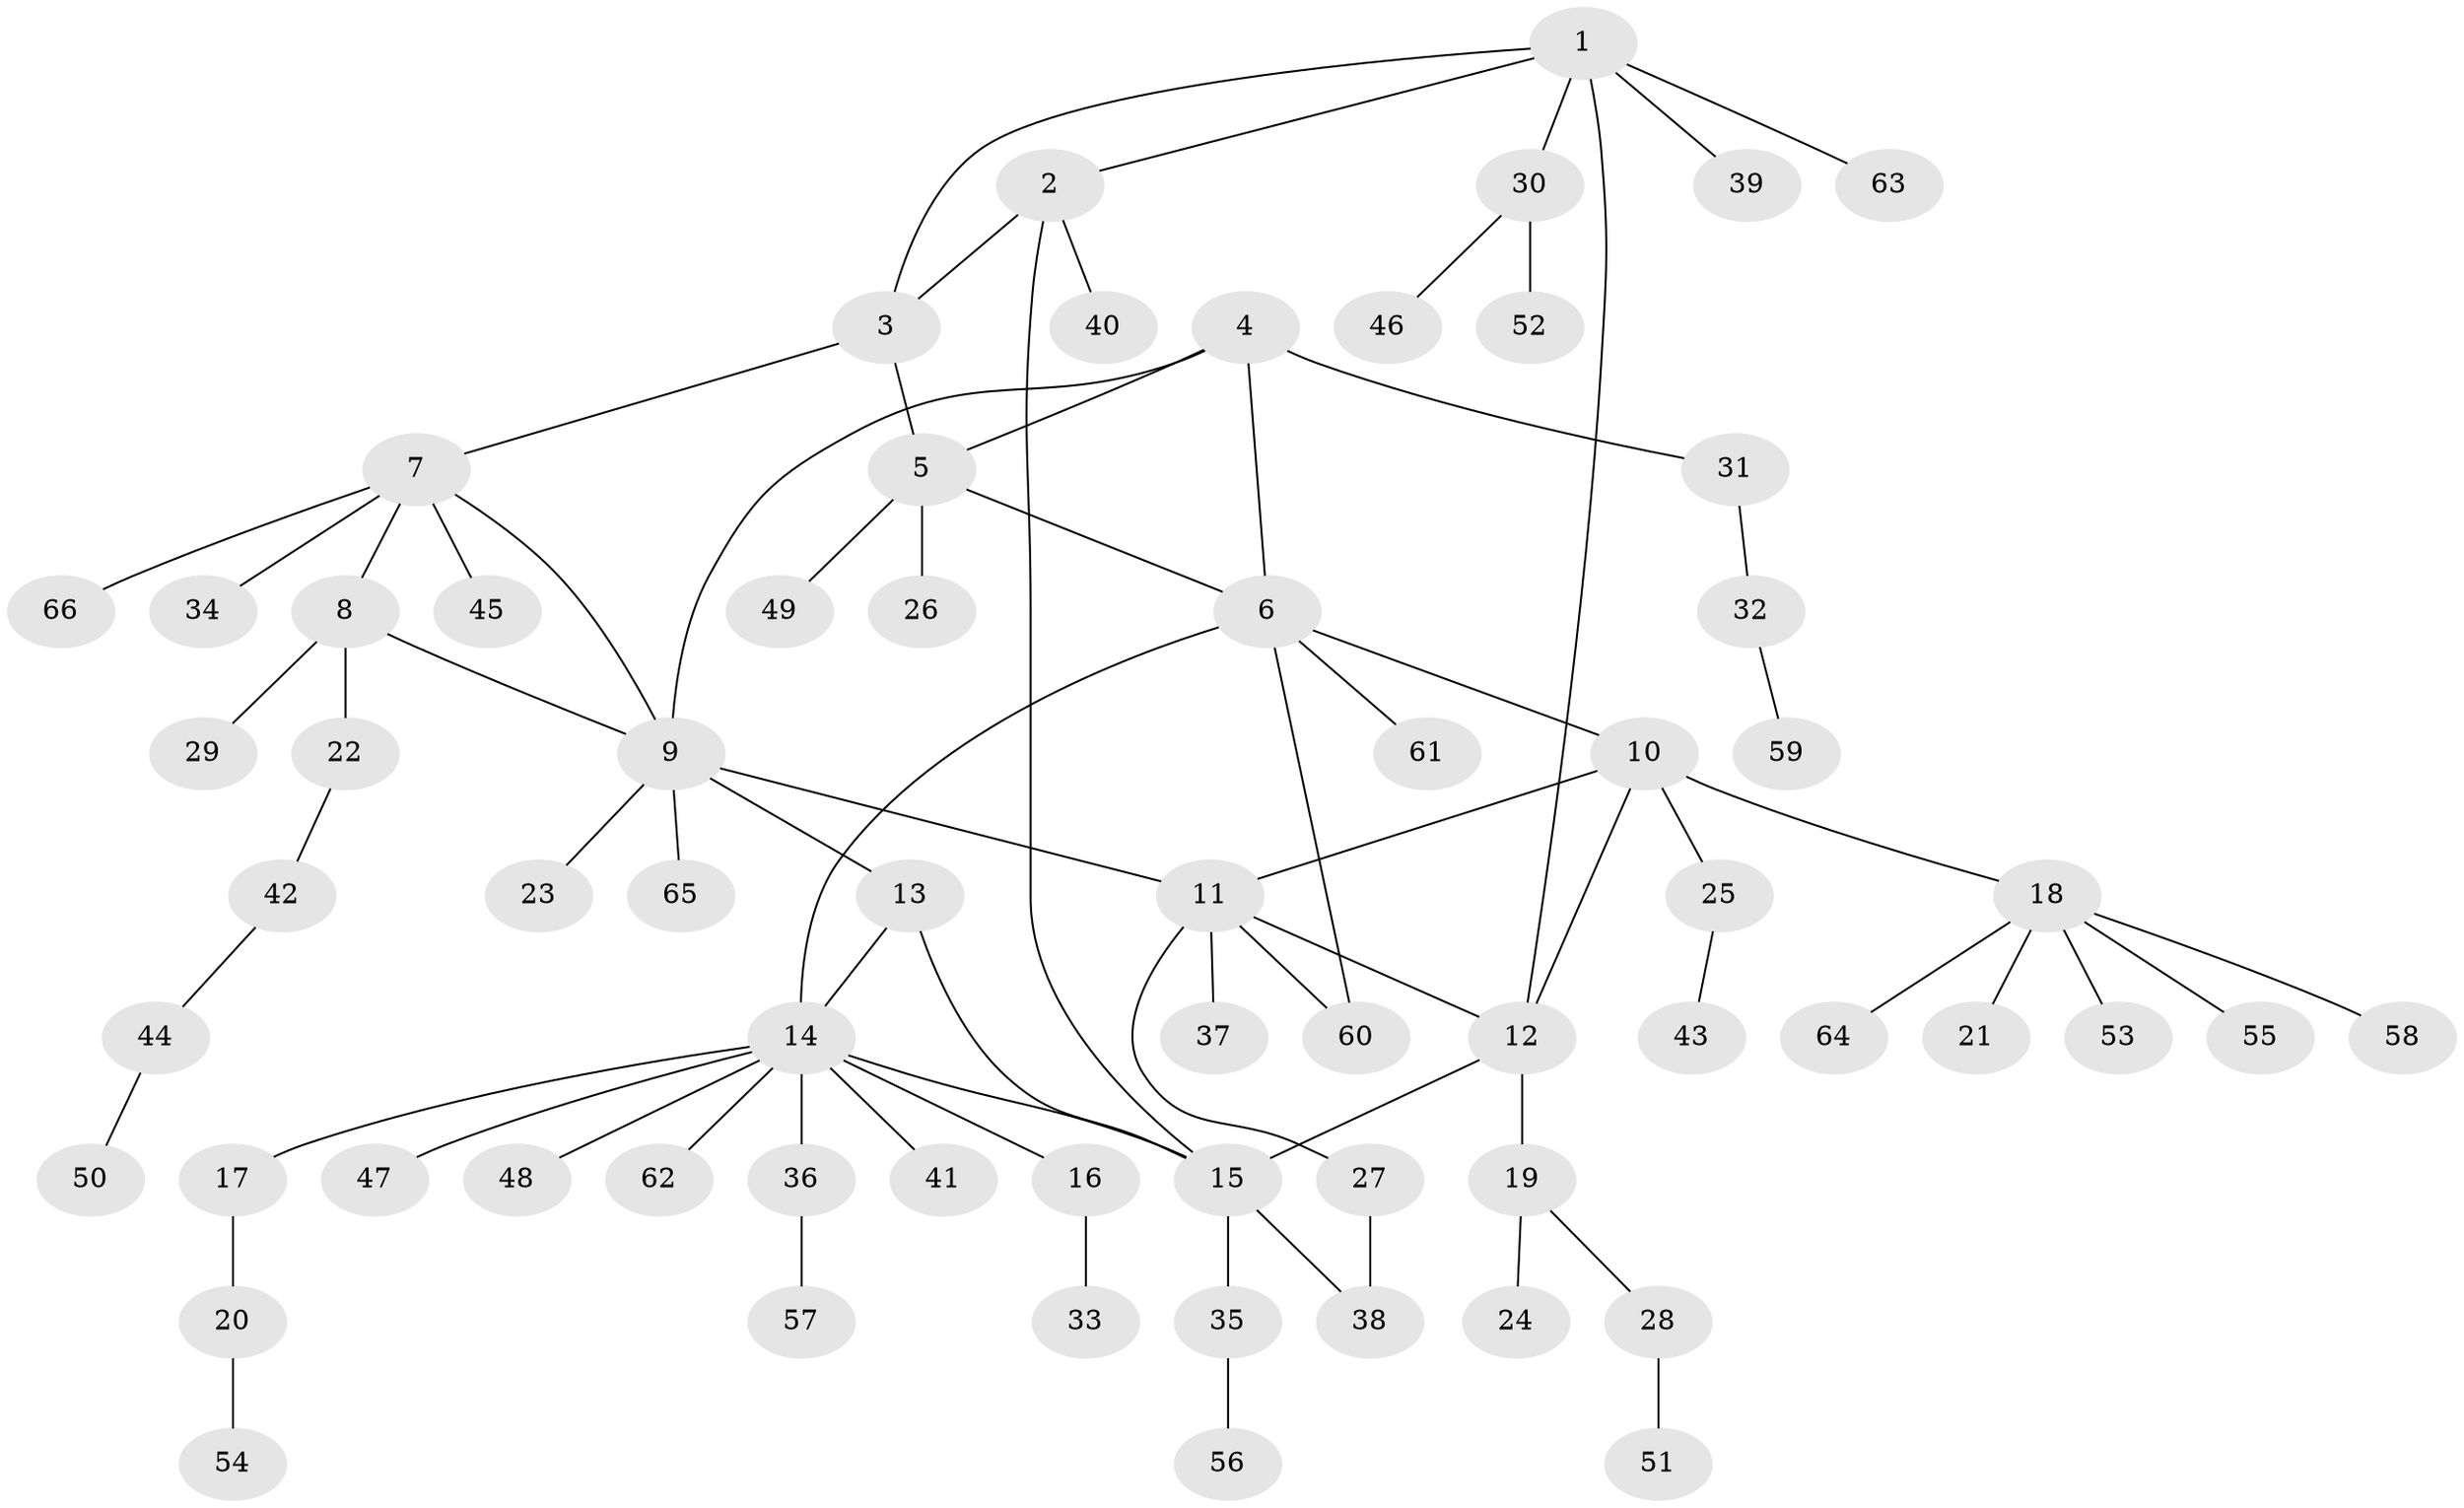 // Generated by graph-tools (version 1.1) at 2025/02/03/09/25 03:02:39]
// undirected, 66 vertices, 78 edges
graph export_dot {
graph [start="1"]
  node [color=gray90,style=filled];
  1;
  2;
  3;
  4;
  5;
  6;
  7;
  8;
  9;
  10;
  11;
  12;
  13;
  14;
  15;
  16;
  17;
  18;
  19;
  20;
  21;
  22;
  23;
  24;
  25;
  26;
  27;
  28;
  29;
  30;
  31;
  32;
  33;
  34;
  35;
  36;
  37;
  38;
  39;
  40;
  41;
  42;
  43;
  44;
  45;
  46;
  47;
  48;
  49;
  50;
  51;
  52;
  53;
  54;
  55;
  56;
  57;
  58;
  59;
  60;
  61;
  62;
  63;
  64;
  65;
  66;
  1 -- 2;
  1 -- 3;
  1 -- 12;
  1 -- 30;
  1 -- 39;
  1 -- 63;
  2 -- 3;
  2 -- 15;
  2 -- 40;
  3 -- 5;
  3 -- 7;
  4 -- 5;
  4 -- 6;
  4 -- 9;
  4 -- 31;
  5 -- 6;
  5 -- 26;
  5 -- 49;
  6 -- 10;
  6 -- 14;
  6 -- 60;
  6 -- 61;
  7 -- 8;
  7 -- 9;
  7 -- 34;
  7 -- 45;
  7 -- 66;
  8 -- 9;
  8 -- 22;
  8 -- 29;
  9 -- 11;
  9 -- 13;
  9 -- 23;
  9 -- 65;
  10 -- 11;
  10 -- 12;
  10 -- 18;
  10 -- 25;
  11 -- 12;
  11 -- 27;
  11 -- 37;
  11 -- 60;
  12 -- 15;
  12 -- 19;
  13 -- 14;
  13 -- 15;
  14 -- 15;
  14 -- 16;
  14 -- 17;
  14 -- 36;
  14 -- 41;
  14 -- 47;
  14 -- 48;
  14 -- 62;
  15 -- 35;
  15 -- 38;
  16 -- 33;
  17 -- 20;
  18 -- 21;
  18 -- 53;
  18 -- 55;
  18 -- 58;
  18 -- 64;
  19 -- 24;
  19 -- 28;
  20 -- 54;
  22 -- 42;
  25 -- 43;
  27 -- 38;
  28 -- 51;
  30 -- 46;
  30 -- 52;
  31 -- 32;
  32 -- 59;
  35 -- 56;
  36 -- 57;
  42 -- 44;
  44 -- 50;
}
